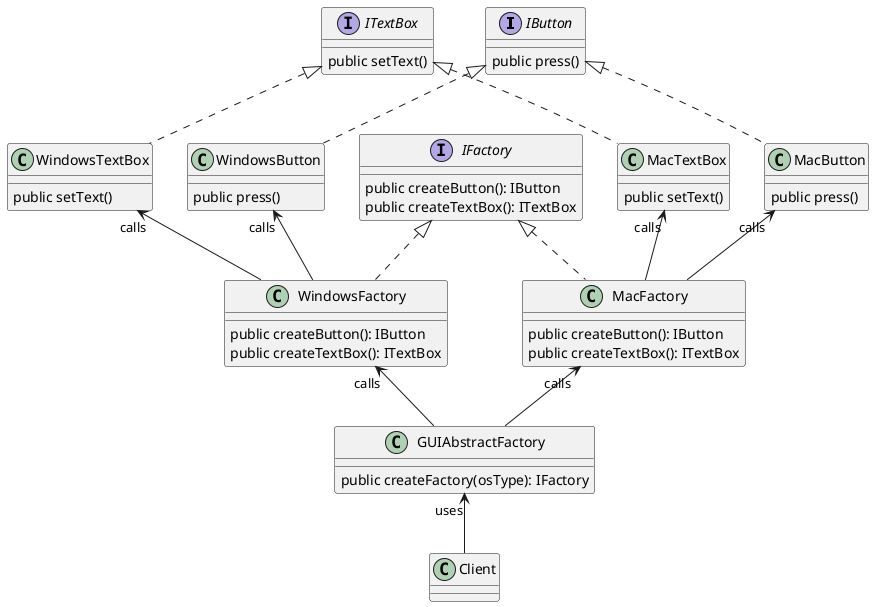 @startuml UI
interface IButton {
    public press()
}

interface ITextBox {
    public setText()
}

class WindowsButton {
    public press()
}
class MacButton {
    public press()
}

class WindowsTextBox {
    public setText()
}
class MacTextBox {
    public setText()
}

interface IFactory {
    public createButton(): IButton
    public createTextBox(): ITextBox
}

class WindowsFactory {
    public createButton(): IButton
    public createTextBox(): ITextBox
}

class MacFactory {
    public createButton(): IButton
    public createTextBox(): ITextBox
}

class GUIAbstractFactory {
    public createFactory(osType): IFactory
}

class Client

IButton <|.. WindowsButton
IButton <|.. MacButton
ITextBox <|.. WindowsTextBox
ITextBox <|.. MacTextBox

IFactory <|.. WindowsFactory
IFactory <|.. MacFactory

WindowsButton "calls" <-- WindowsFactory
WindowsTextBox "calls" <-- WindowsFactory

MacButton "calls" <-- MacFactory
MacTextBox "calls" <-- MacFactory

WindowsFactory "calls" <-- GUIAbstractFactory 
MacFactory "calls" <-- GUIAbstractFactory 

GUIAbstractFactory "uses" <-- Client
@enduml